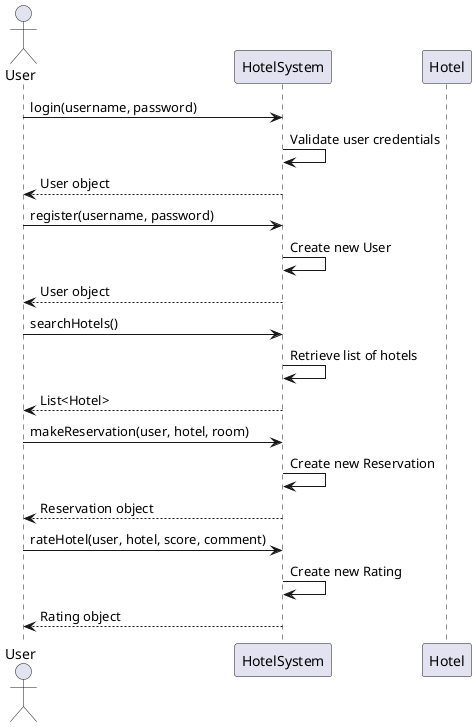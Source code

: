 @startuml
actor User
participant HotelSystem
participant Hotel
User -> HotelSystem: login(username, password)
HotelSystem -> HotelSystem: Validate user credentials
HotelSystem --> User: User object
User -> HotelSystem: register(username, password)
HotelSystem -> HotelSystem: Create new User
HotelSystem --> User: User object
User -> HotelSystem: searchHotels()
HotelSystem -> HotelSystem: Retrieve list of hotels
HotelSystem --> User: List<Hotel>
User -> HotelSystem: makeReservation(user, hotel, room)
HotelSystem -> HotelSystem: Create new Reservation
HotelSystem --> User: Reservation object
User -> HotelSystem: rateHotel(user, hotel, score, comment)
HotelSystem -> HotelSystem: Create new Rating
HotelSystem --> User: Rating object
@enduml